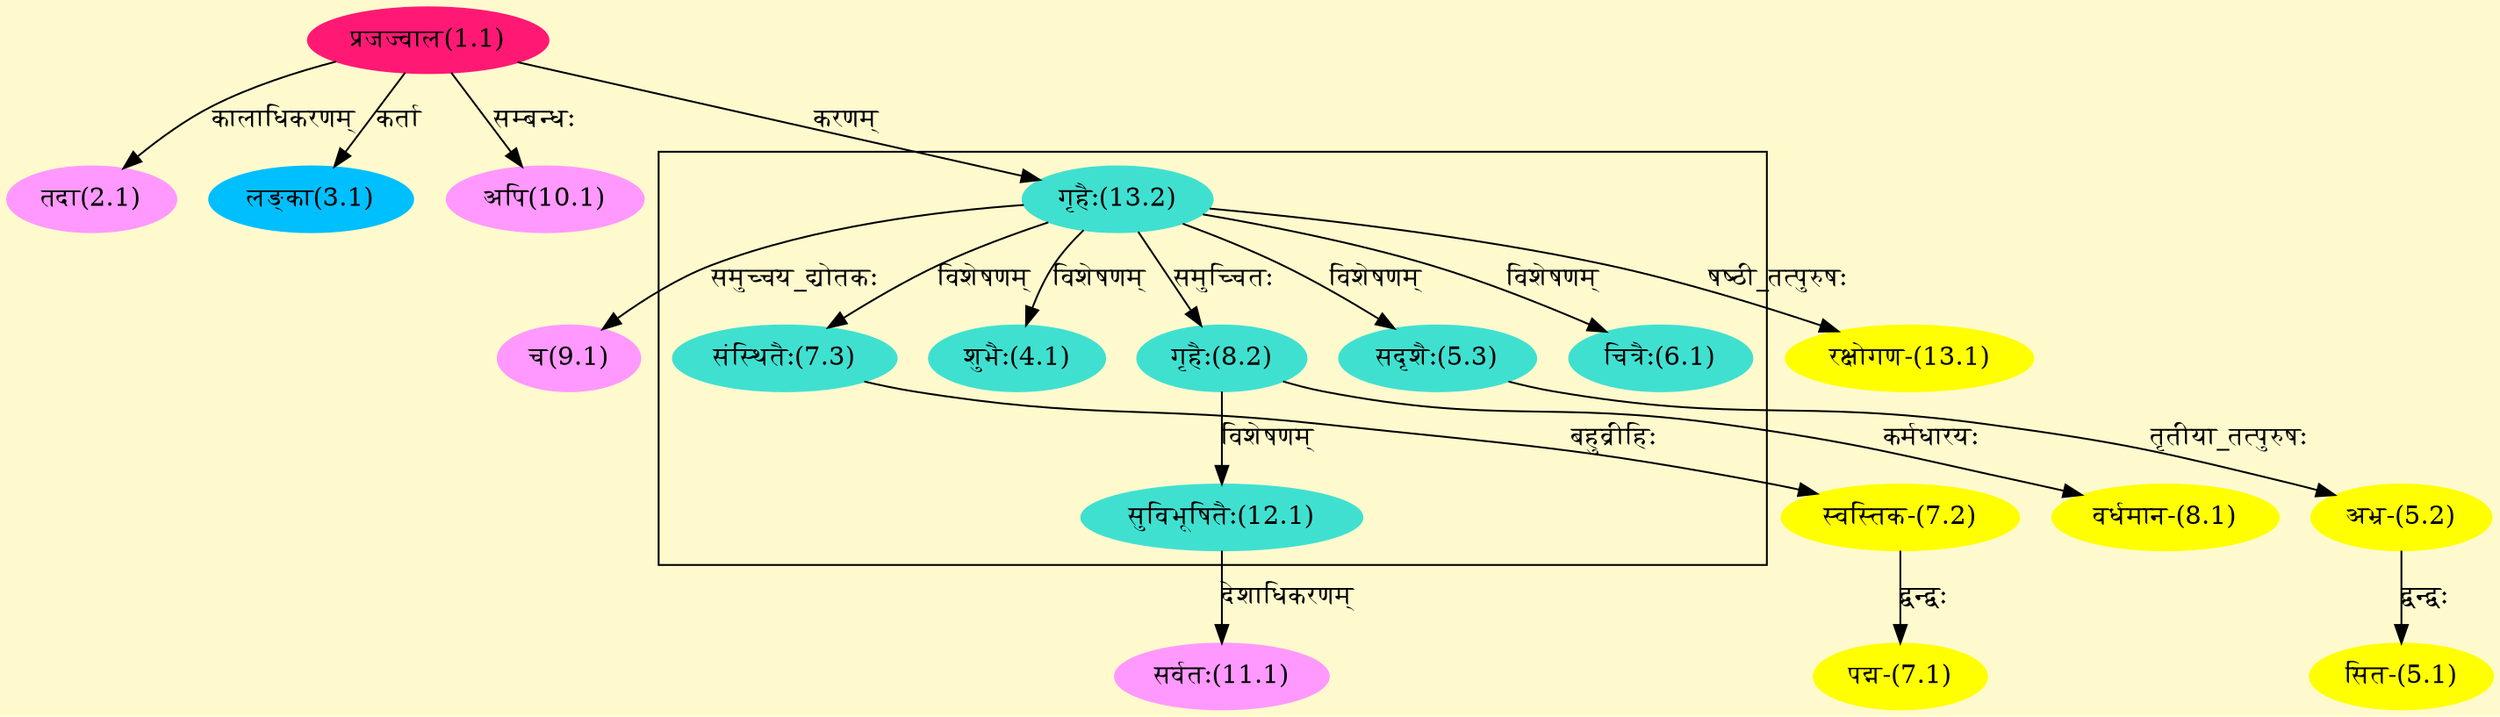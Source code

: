 digraph G{
rankdir=BT;
 compound=true;
 bgcolor="lemonchiffon1";

subgraph cluster_1{
Node4_1 [style=filled, color="#40E0D0" label = "शुभैः(4.1)"]
Node13_2 [style=filled, color="#40E0D0" label = "गृहैः(13.2)"]
Node5_3 [style=filled, color="#40E0D0" label = "सदृशैः(5.3)"]
Node6_1 [style=filled, color="#40E0D0" label = "चित्रैः(6.1)"]
Node7_3 [style=filled, color="#40E0D0" label = "संस्थितैः(7.3)"]
Node8_2 [style=filled, color="#40E0D0" label = "गृहैः(8.2)"]
Node12_1 [style=filled, color="#40E0D0" label = "सुविभूषितैः(12.1)"]

}
Node1_1 [style=filled, color="#FF1975" label = "प्रजज्वाल(1.1)"]
Node [style=filled, color="" label = "()"]
Node2_1 [style=filled, color="#FF99FF" label = "तदा(2.1)"]
Node3_1 [style=filled, color="#00BFFF" label = "लङ्का(3.1)"]
Node5_1 [style=filled, color="#FFFF00" label = "सित-(5.1)"]
Node5_2 [style=filled, color="#FFFF00" label = "अभ्र-(5.2)"]
Node5_3 [style=filled, color="#40E0D0" label = "सदृशैः(5.3)"]
Node7_1 [style=filled, color="#FFFF00" label = "पद्म-(7.1)"]
Node7_2 [style=filled, color="#FFFF00" label = "स्वस्तिक-(7.2)"]
Node7_3 [style=filled, color="#40E0D0" label = "संस्थितैः(7.3)"]
Node8_1 [style=filled, color="#FFFF00" label = "वर्धमान-(8.1)"]
Node8_2 [style=filled, color="#40E0D0" label = "गृहैः(8.2)"]
Node9_1 [style=filled, color="#FF99FF" label = "च(9.1)"]
Node13_2 [style=filled, color="#40E0D0" label = "गृहैः(13.2)"]
Node10_1 [style=filled, color="#FF99FF" label = "अपि(10.1)"]
Node11_1 [style=filled, color="#FF99FF" label = "सर्वतः(11.1)"]
Node12_1 [style=filled, color="#40E0D0" label = "सुविभूषितैः(12.1)"]
Node13_1 [style=filled, color="#FFFF00" label = "रक्षोगण-(13.1)"]
/* Start of Relations section */

Node2_1 -> Node1_1 [  label="कालाधिकरणम्"  dir="back" ]
Node3_1 -> Node1_1 [  label="कर्ता"  dir="back" ]
Node4_1 -> Node13_2 [  label="विशेषणम्"  dir="back" ]
Node5_1 -> Node5_2 [  label="द्वन्द्वः"  dir="back" ]
Node5_2 -> Node5_3 [  label="तृतीया_तत्पुरुषः"  dir="back" ]
Node5_3 -> Node13_2 [  label="विशेषणम्"  dir="back" ]
Node6_1 -> Node13_2 [  label="विशेषणम्"  dir="back" ]
Node7_1 -> Node7_2 [  label="द्वन्द्वः"  dir="back" ]
Node7_2 -> Node7_3 [  label="बहुव्रीहिः"  dir="back" ]
Node7_3 -> Node13_2 [  label="विशेषणम्"  dir="back" ]
Node8_1 -> Node8_2 [  label="कर्मधारयः"  dir="back" ]
Node8_2 -> Node13_2 [  label="समुच्चितः"  dir="back" ]
Node9_1 -> Node13_2 [  label="समुच्चय_द्योतकः"  dir="back" ]
Node10_1 -> Node1_1 [  label="सम्बन्धः"  dir="back" ]
Node11_1 -> Node12_1 [  label="देशाधिकरणम्"  dir="back" ]
Node12_1 -> Node8_2 [  label="विशेषणम्"  dir="back" ]
Node13_1 -> Node13_2 [  label="षष्ठी_तत्पुरुषः"  dir="back" ]
Node13_2 -> Node1_1 [  label="करणम्"  dir="back" ]
}
